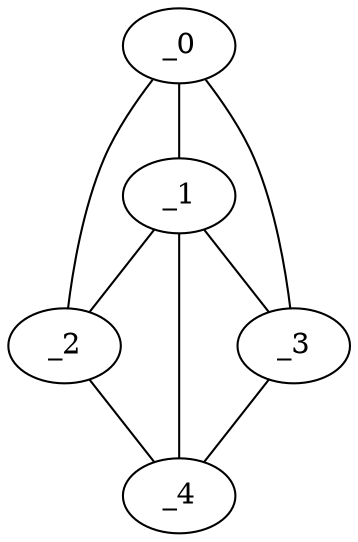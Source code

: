 graph "obj36__110.gxl" {
	_0	 [x=54,
		y=82];
	_1	 [x=67,
		y=59];
	_0 -- _1	 [valence=2];
	_2	 [x=71,
		y=26];
	_0 -- _2	 [valence=1];
	_3	 [x=114,
		y=93];
	_0 -- _3	 [valence=1];
	_1 -- _2	 [valence=2];
	_1 -- _3	 [valence=2];
	_4	 [x=124,
		y=89];
	_1 -- _4	 [valence=2];
	_2 -- _4	 [valence=1];
	_3 -- _4	 [valence=1];
}
